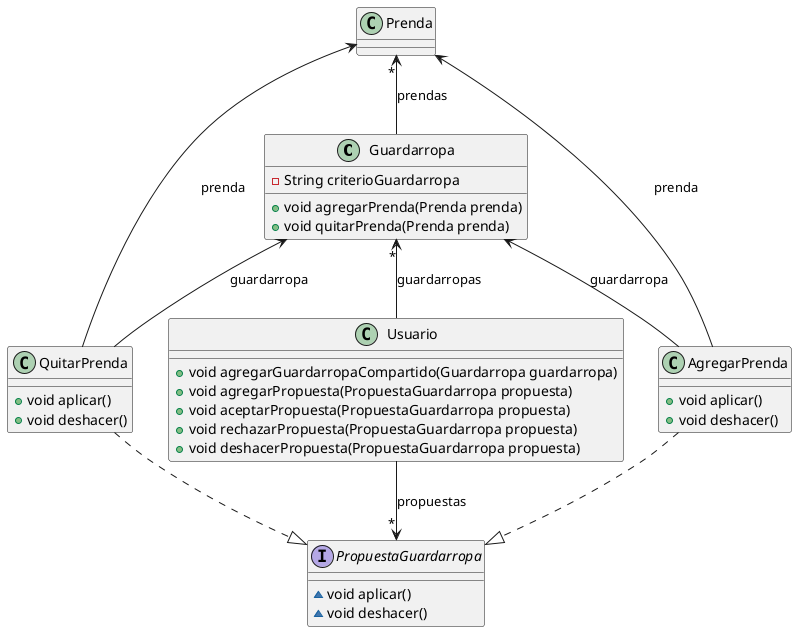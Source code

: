 @startuml

class Guardarropa {
- String criterioGuardarropa
+ void agregarPrenda(Prenda prenda)
+ void quitarPrenda(Prenda prenda)
}

Interface PropuestaGuardarropa {
~ void aplicar()
~ void deshacer()
}

class AgregarPrenda {
+ void aplicar()
+ void deshacer()
}

class QuitarPrenda {
+ void aplicar()
+ void deshacer()
}

class Usuario {
+ void agregarGuardarropaCompartido(Guardarropa guardarropa)
+ void agregarPropuesta(PropuestaGuardarropa propuesta)
+ void aceptarPropuesta(PropuestaGuardarropa propuesta)
+ void rechazarPropuesta(PropuestaGuardarropa propuesta)
+ void deshacerPropuesta(PropuestaGuardarropa propuesta)
}

Prenda "*" <-- Guardarropa: prendas
PropuestaGuardarropa <|..up AgregarPrenda
PropuestaGuardarropa <|..up QuitarPrenda
Guardarropa <-- AgregarPrenda: guardarropa
Prenda <-- AgregarPrenda: prenda
Guardarropa <-- QuitarPrenda: guardarropa
Prenda <-- QuitarPrenda: prenda
Guardarropa "*" <-- Usuario: guardarropas
PropuestaGuardarropa "*" <--up Usuario: propuestas

@enduml